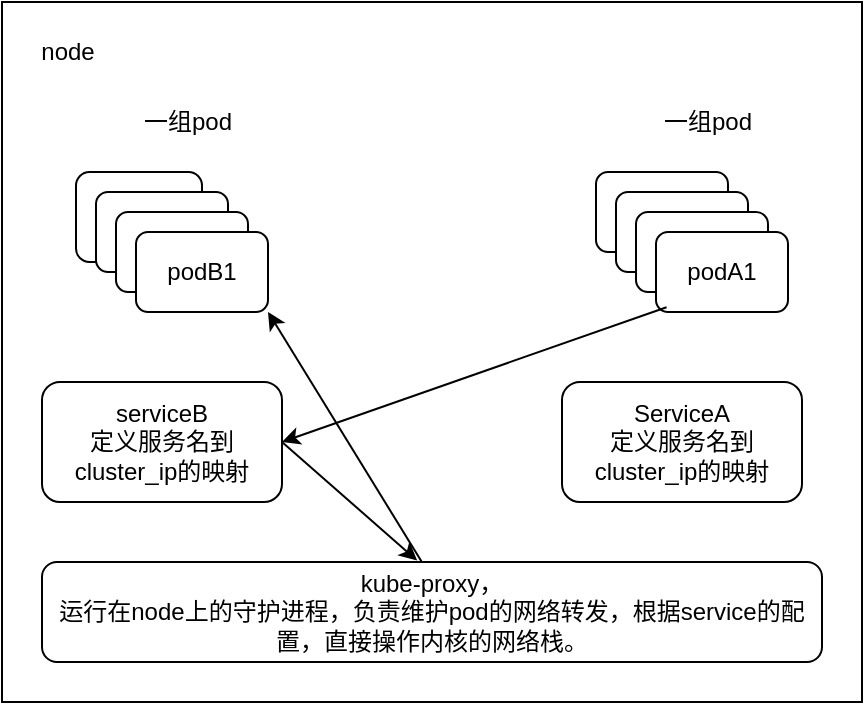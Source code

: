 <mxfile version="26.2.5">
  <diagram name="第 1 页" id="UUyEwVMy8UdLwM88y2wb">
    <mxGraphModel dx="641" dy="870" grid="1" gridSize="10" guides="1" tooltips="1" connect="1" arrows="1" fold="1" page="1" pageScale="1" pageWidth="827" pageHeight="1169" math="0" shadow="0">
      <root>
        <mxCell id="0" />
        <mxCell id="1" parent="0" />
        <mxCell id="4donVk05cmg-oovA0WT2-1" value="podA1" style="rounded=1;whiteSpace=wrap;html=1;" vertex="1" parent="1">
          <mxGeometry x="367" y="305" width="66" height="40" as="geometry" />
        </mxCell>
        <mxCell id="4donVk05cmg-oovA0WT2-2" value="podA1" style="rounded=1;whiteSpace=wrap;html=1;" vertex="1" parent="1">
          <mxGeometry x="377" y="315" width="66" height="40" as="geometry" />
        </mxCell>
        <mxCell id="4donVk05cmg-oovA0WT2-3" value="podA1" style="rounded=1;whiteSpace=wrap;html=1;" vertex="1" parent="1">
          <mxGeometry x="387" y="325" width="66" height="40" as="geometry" />
        </mxCell>
        <mxCell id="4donVk05cmg-oovA0WT2-4" value="podA1" style="rounded=1;whiteSpace=wrap;html=1;" vertex="1" parent="1">
          <mxGeometry x="397" y="335" width="66" height="40" as="geometry" />
        </mxCell>
        <mxCell id="4donVk05cmg-oovA0WT2-5" value="一组pod" style="text;html=1;align=center;verticalAlign=middle;whiteSpace=wrap;rounded=0;" vertex="1" parent="1">
          <mxGeometry x="393" y="265" width="60" height="30" as="geometry" />
        </mxCell>
        <mxCell id="4donVk05cmg-oovA0WT2-6" value="podA1" style="rounded=1;whiteSpace=wrap;html=1;" vertex="1" parent="1">
          <mxGeometry x="107" y="305" width="63" height="45" as="geometry" />
        </mxCell>
        <mxCell id="4donVk05cmg-oovA0WT2-7" value="podA1" style="rounded=1;whiteSpace=wrap;html=1;" vertex="1" parent="1">
          <mxGeometry x="117" y="315" width="66" height="40" as="geometry" />
        </mxCell>
        <mxCell id="4donVk05cmg-oovA0WT2-8" value="podA1" style="rounded=1;whiteSpace=wrap;html=1;" vertex="1" parent="1">
          <mxGeometry x="127" y="325" width="66" height="40" as="geometry" />
        </mxCell>
        <mxCell id="4donVk05cmg-oovA0WT2-9" value="podB1" style="rounded=1;whiteSpace=wrap;html=1;" vertex="1" parent="1">
          <mxGeometry x="137" y="335" width="66" height="40" as="geometry" />
        </mxCell>
        <mxCell id="4donVk05cmg-oovA0WT2-10" value="一组pod" style="text;html=1;align=center;verticalAlign=middle;whiteSpace=wrap;rounded=0;" vertex="1" parent="1">
          <mxGeometry x="133" y="265" width="60" height="30" as="geometry" />
        </mxCell>
        <mxCell id="4donVk05cmg-oovA0WT2-11" value="" style="rounded=0;whiteSpace=wrap;html=1;fillColor=none;" vertex="1" parent="1">
          <mxGeometry x="70" y="220" width="430" height="350" as="geometry" />
        </mxCell>
        <mxCell id="4donVk05cmg-oovA0WT2-12" value="node" style="text;html=1;align=center;verticalAlign=middle;whiteSpace=wrap;rounded=0;" vertex="1" parent="1">
          <mxGeometry x="73" y="230" width="60" height="30" as="geometry" />
        </mxCell>
        <mxCell id="4donVk05cmg-oovA0WT2-13" value="ServiceA&lt;div&gt;定义服务名到cluster_ip的映射&lt;/div&gt;" style="rounded=1;whiteSpace=wrap;html=1;" vertex="1" parent="1">
          <mxGeometry x="350" y="410" width="120" height="60" as="geometry" />
        </mxCell>
        <mxCell id="4donVk05cmg-oovA0WT2-15" value="serviceB&lt;div&gt;定义服务名到cluster_ip的映射&lt;/div&gt;" style="rounded=1;whiteSpace=wrap;html=1;" vertex="1" parent="1">
          <mxGeometry x="90" y="410" width="120" height="60" as="geometry" />
        </mxCell>
        <mxCell id="4donVk05cmg-oovA0WT2-16" value="kube-proxy，&lt;div&gt;运行在node上的守护进程，负责维护pod的网络转发，根据service的配置，直接操作内核的网络栈。&lt;/div&gt;" style="rounded=1;whiteSpace=wrap;html=1;" vertex="1" parent="1">
          <mxGeometry x="90" y="500" width="390" height="50" as="geometry" />
        </mxCell>
        <mxCell id="4donVk05cmg-oovA0WT2-17" value="" style="endArrow=classic;html=1;rounded=0;entryX=1;entryY=0.5;entryDx=0;entryDy=0;exitX=0.08;exitY=0.94;exitDx=0;exitDy=0;exitPerimeter=0;" edge="1" parent="1" source="4donVk05cmg-oovA0WT2-4" target="4donVk05cmg-oovA0WT2-15">
          <mxGeometry width="50" height="50" relative="1" as="geometry">
            <mxPoint x="380" y="360" as="sourcePoint" />
            <mxPoint x="320" y="360" as="targetPoint" />
          </mxGeometry>
        </mxCell>
        <mxCell id="4donVk05cmg-oovA0WT2-18" value="" style="endArrow=classic;html=1;rounded=0;entryX=0.481;entryY=-0.014;entryDx=0;entryDy=0;entryPerimeter=0;exitX=1;exitY=0.5;exitDx=0;exitDy=0;" edge="1" parent="1" source="4donVk05cmg-oovA0WT2-15" target="4donVk05cmg-oovA0WT2-16">
          <mxGeometry width="50" height="50" relative="1" as="geometry">
            <mxPoint x="240" y="480" as="sourcePoint" />
            <mxPoint x="290" y="430" as="targetPoint" />
          </mxGeometry>
        </mxCell>
        <mxCell id="4donVk05cmg-oovA0WT2-19" value="" style="endArrow=classic;html=1;rounded=0;entryX=1;entryY=1;entryDx=0;entryDy=0;exitX=0.487;exitY=0;exitDx=0;exitDy=0;exitPerimeter=0;" edge="1" parent="1" source="4donVk05cmg-oovA0WT2-16" target="4donVk05cmg-oovA0WT2-9">
          <mxGeometry width="50" height="50" relative="1" as="geometry">
            <mxPoint x="270" y="500" as="sourcePoint" />
            <mxPoint x="320" y="450" as="targetPoint" />
          </mxGeometry>
        </mxCell>
      </root>
    </mxGraphModel>
  </diagram>
</mxfile>
